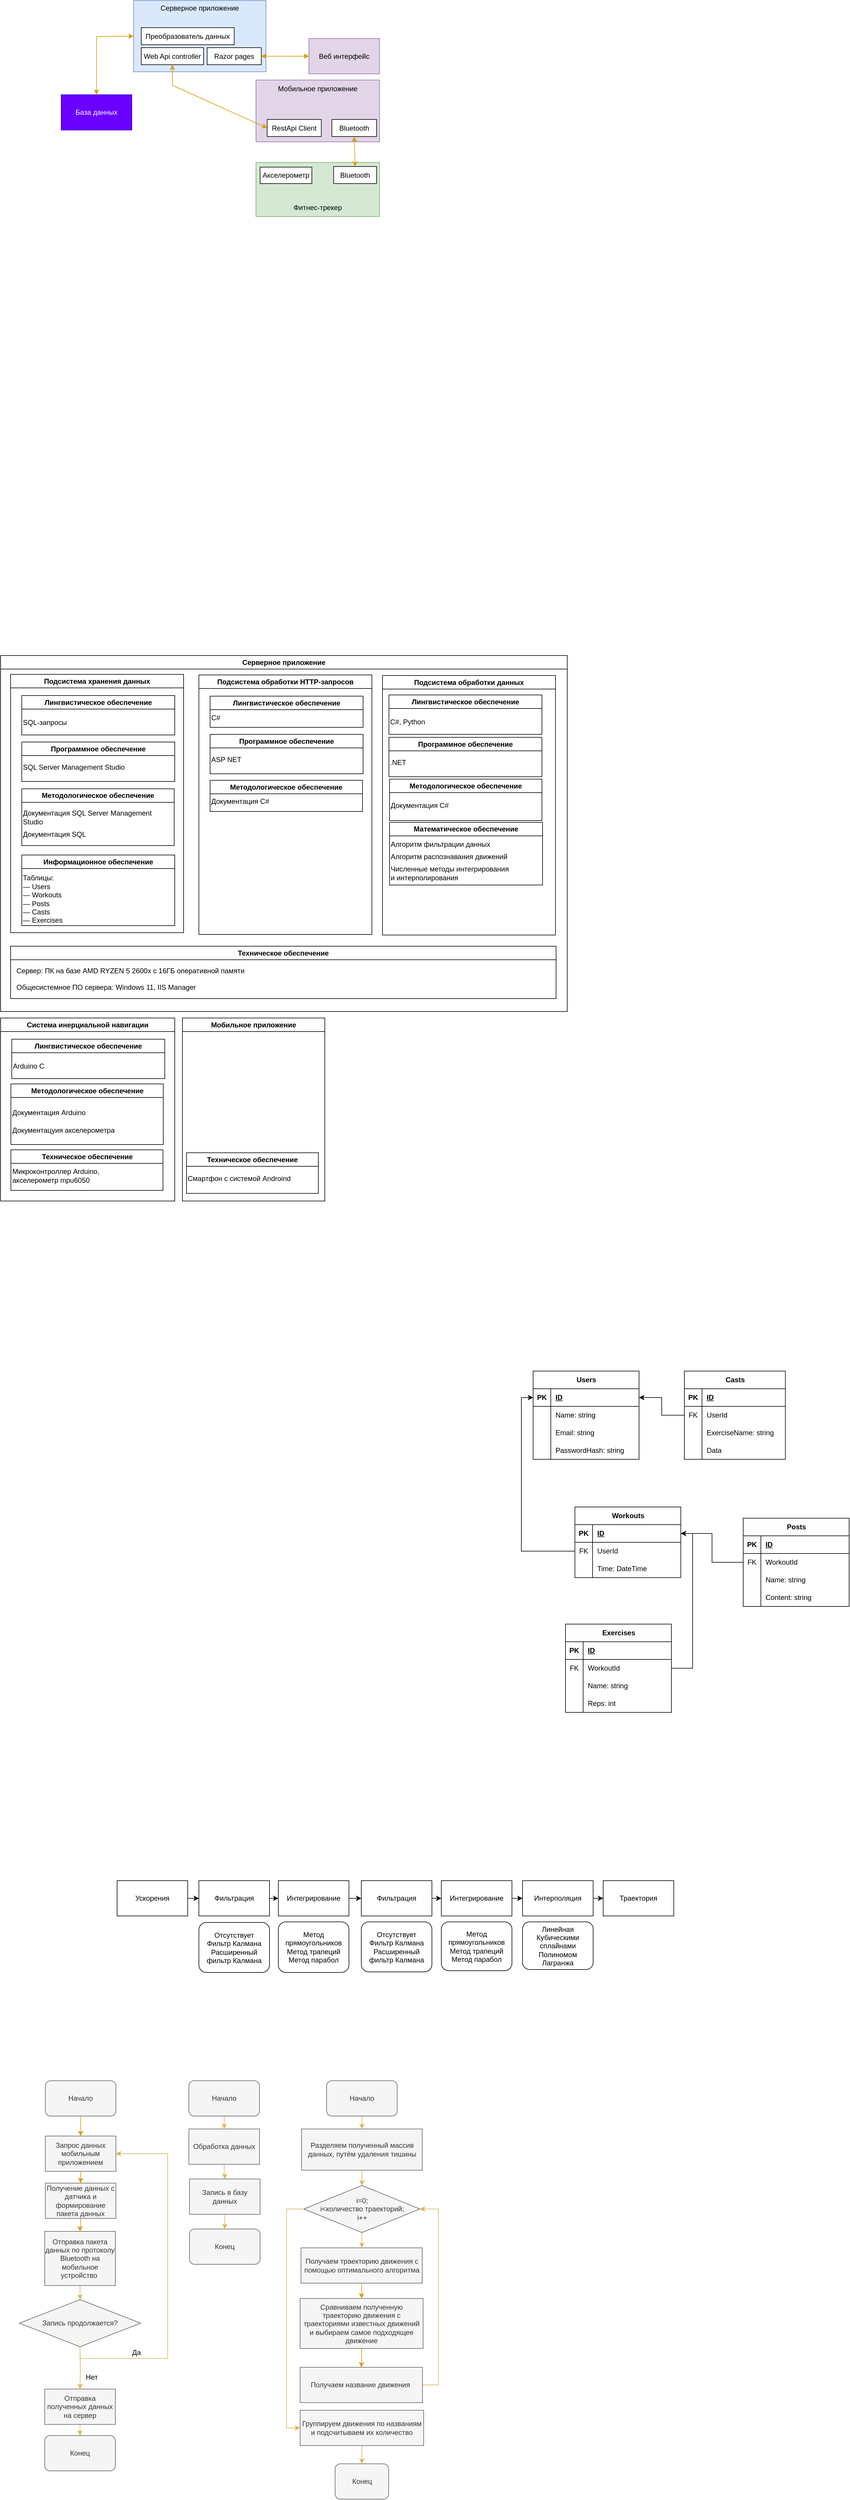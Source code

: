 <mxfile version="22.1.18" type="github">
  <diagram name="Страница 1" id="ufSTGprs4LsOGQLuZF8g">
    <mxGraphModel dx="1062" dy="612" grid="0" gridSize="10" guides="1" tooltips="1" connect="1" arrows="1" fold="1" page="1" pageScale="1" pageWidth="827" pageHeight="1169" background="#ffffff" math="0" shadow="0">
      <root>
        <mxCell id="0" />
        <mxCell id="1" parent="0" />
        <mxCell id="TqyM-eb_YKYfIrLDZzXM-1" value="База данных" style="rounded=0;whiteSpace=wrap;html=1;fillColor=#6a00ff;fontColor=#ffffff;strokeColor=#3700CC;" parent="1" vertex="1">
          <mxGeometry x="142" y="375" width="120" height="60" as="geometry" />
        </mxCell>
        <mxCell id="TqyM-eb_YKYfIrLDZzXM-2" value="" style="rounded=0;whiteSpace=wrap;html=1;fillColor=#dae8fc;strokeColor=#6c8ebf;" parent="1" vertex="1">
          <mxGeometry x="265" y="215" width="225" height="121" as="geometry" />
        </mxCell>
        <mxCell id="TqyM-eb_YKYfIrLDZzXM-4" value="" style="endArrow=classic;startArrow=classic;html=1;rounded=0;entryX=0;entryY=0.5;entryDx=0;entryDy=0;exitX=0.5;exitY=0;exitDx=0;exitDy=0;fillColor=#ffe6cc;strokeColor=#d79b00;" parent="1" source="TqyM-eb_YKYfIrLDZzXM-1" target="TqyM-eb_YKYfIrLDZzXM-2" edge="1">
          <mxGeometry width="50" height="50" relative="1" as="geometry">
            <mxPoint x="148" y="304" as="sourcePoint" />
            <mxPoint x="198" y="254" as="targetPoint" />
            <Array as="points">
              <mxPoint x="202" y="276" />
            </Array>
          </mxGeometry>
        </mxCell>
        <mxCell id="TqyM-eb_YKYfIrLDZzXM-5" value="&lt;font color=&quot;#000000&quot;&gt;Веб интерфейс&lt;/font&gt;" style="rounded=0;whiteSpace=wrap;html=1;fillColor=#e1d5e7;strokeColor=#9673a6;" parent="1" vertex="1">
          <mxGeometry x="563" y="279.5" width="120" height="60" as="geometry" />
        </mxCell>
        <mxCell id="TqyM-eb_YKYfIrLDZzXM-6" value="" style="rounded=0;whiteSpace=wrap;html=1;fillColor=#e1d5e7;strokeColor=#9673a6;align=center;" parent="1" vertex="1">
          <mxGeometry x="473" y="350" width="210" height="105" as="geometry" />
        </mxCell>
        <mxCell id="TqyM-eb_YKYfIrLDZzXM-7" value="" style="endArrow=classic;startArrow=classic;html=1;rounded=0;entryX=0;entryY=0.5;entryDx=0;entryDy=0;exitX=1;exitY=0.5;exitDx=0;exitDy=0;fillColor=#ffe6cc;strokeColor=#d79b00;" parent="1" source="ZVdsV8nFcNDab4a7GRcG-9" target="TqyM-eb_YKYfIrLDZzXM-5" edge="1">
          <mxGeometry width="50" height="50" relative="1" as="geometry">
            <mxPoint x="291" y="154" as="sourcePoint" />
            <mxPoint x="405" y="86" as="targetPoint" />
            <Array as="points" />
          </mxGeometry>
        </mxCell>
        <mxCell id="TqyM-eb_YKYfIrLDZzXM-8" value="" style="endArrow=classic;startArrow=classic;html=1;rounded=0;entryX=0;entryY=0.5;entryDx=0;entryDy=0;exitX=0.5;exitY=1;exitDx=0;exitDy=0;fillColor=#ffe6cc;strokeColor=#d79b00;" parent="1" source="ZVdsV8nFcNDab4a7GRcG-10" target="ZVdsV8nFcNDab4a7GRcG-6" edge="1">
          <mxGeometry width="50" height="50" relative="1" as="geometry">
            <mxPoint x="338" y="480" as="sourcePoint" />
            <mxPoint x="452" y="412" as="targetPoint" />
            <Array as="points">
              <mxPoint x="331" y="359" />
            </Array>
          </mxGeometry>
        </mxCell>
        <mxCell id="TqyM-eb_YKYfIrLDZzXM-9" value="" style="rounded=0;whiteSpace=wrap;html=1;fillColor=#d5e8d4;strokeColor=#82b366;" parent="1" vertex="1">
          <mxGeometry x="473" y="490" width="210" height="92" as="geometry" />
        </mxCell>
        <mxCell id="TqyM-eb_YKYfIrLDZzXM-10" value="" style="endArrow=classic;startArrow=classic;html=1;rounded=0;entryX=0.5;entryY=0;entryDx=0;entryDy=0;fillColor=#ffe6cc;strokeColor=#d79b00;exitX=0.5;exitY=1;exitDx=0;exitDy=0;" parent="1" source="ZVdsV8nFcNDab4a7GRcG-1" target="ZVdsV8nFcNDab4a7GRcG-2" edge="1">
          <mxGeometry width="50" height="50" relative="1" as="geometry">
            <mxPoint x="578" y="453" as="sourcePoint" />
            <mxPoint x="449" y="478" as="targetPoint" />
            <Array as="points" />
          </mxGeometry>
        </mxCell>
        <mxCell id="nKgSE3EkpWKNaFI7mvdM-41" value="Cистема инерциальной навигации" style="swimlane;whiteSpace=wrap;html=1;" parent="1" vertex="1">
          <mxGeometry x="39" y="1944" width="296" height="311" as="geometry" />
        </mxCell>
        <mxCell id="nKgSE3EkpWKNaFI7mvdM-42" value="Лингвистическое обеспечение" style="swimlane;whiteSpace=wrap;html=1;" parent="nKgSE3EkpWKNaFI7mvdM-41" vertex="1">
          <mxGeometry x="19" y="36" width="260" height="67" as="geometry" />
        </mxCell>
        <mxCell id="nKgSE3EkpWKNaFI7mvdM-43" value="Arduino C" style="text;html=1;align=left;verticalAlign=middle;resizable=0;points=[];autosize=1;strokeColor=none;fillColor=none;" parent="nKgSE3EkpWKNaFI7mvdM-42" vertex="1">
          <mxGeometry y="33" width="71" height="26" as="geometry" />
        </mxCell>
        <mxCell id="nKgSE3EkpWKNaFI7mvdM-46" value="Методологическое обеспечение" style="swimlane;whiteSpace=wrap;html=1;" parent="nKgSE3EkpWKNaFI7mvdM-41" vertex="1">
          <mxGeometry x="17.5" y="112" width="259" height="103" as="geometry" />
        </mxCell>
        <mxCell id="nKgSE3EkpWKNaFI7mvdM-47" value="Документация Arduino" style="text;html=1;align=left;verticalAlign=middle;resizable=0;points=[];autosize=1;strokeColor=none;fillColor=none;" parent="nKgSE3EkpWKNaFI7mvdM-46" vertex="1">
          <mxGeometry y="35.75" width="143" height="26" as="geometry" />
        </mxCell>
        <mxCell id="t0PKNFKbj3jleWJ-KIZI-4" value="Документацуия акселерометра" style="text;html=1;strokeColor=none;fillColor=none;align=left;verticalAlign=middle;whiteSpace=wrap;rounded=0;" parent="nKgSE3EkpWKNaFI7mvdM-46" vertex="1">
          <mxGeometry y="64" width="239" height="30" as="geometry" />
        </mxCell>
        <mxCell id="ZVdsV8nFcNDab4a7GRcG-26" value="Техническое обеспечение" style="swimlane;whiteSpace=wrap;html=1;" vertex="1" parent="nKgSE3EkpWKNaFI7mvdM-41">
          <mxGeometry x="17.5" y="224" width="258.5" height="69" as="geometry" />
        </mxCell>
        <mxCell id="ZVdsV8nFcNDab4a7GRcG-32" value="Микроконтроллер Arduino,&lt;br&gt;акселерометр mpu6050" style="text;html=1;align=left;verticalAlign=middle;resizable=0;points=[];autosize=1;strokeColor=none;fillColor=none;" vertex="1" parent="ZVdsV8nFcNDab4a7GRcG-26">
          <mxGeometry y="23" width="166" height="41" as="geometry" />
        </mxCell>
        <mxCell id="nKgSE3EkpWKNaFI7mvdM-48" style="edgeStyle=orthogonalEdgeStyle;rounded=0;orthogonalLoop=1;jettySize=auto;html=1;entryX=0.5;entryY=0;entryDx=0;entryDy=0;fillColor=#ffe6cc;strokeColor=#d79b00;" parent="1" source="nKgSE3EkpWKNaFI7mvdM-49" target="nKgSE3EkpWKNaFI7mvdM-59" edge="1">
          <mxGeometry relative="1" as="geometry" />
        </mxCell>
        <mxCell id="nKgSE3EkpWKNaFI7mvdM-49" value="Начало" style="rounded=1;whiteSpace=wrap;html=1;fillColor=#f5f5f5;fontColor=#333333;strokeColor=#666666;" parent="1" vertex="1">
          <mxGeometry x="115" y="3750" width="120" height="60" as="geometry" />
        </mxCell>
        <mxCell id="nKgSE3EkpWKNaFI7mvdM-50" style="edgeStyle=orthogonalEdgeStyle;rounded=0;orthogonalLoop=1;jettySize=auto;html=1;fillColor=#ffe6cc;strokeColor=#d79b00;entryX=0.5;entryY=0;entryDx=0;entryDy=0;" parent="1" source="nKgSE3EkpWKNaFI7mvdM-51" target="nKgSE3EkpWKNaFI7mvdM-53" edge="1">
          <mxGeometry relative="1" as="geometry" />
        </mxCell>
        <mxCell id="nKgSE3EkpWKNaFI7mvdM-51" value="Получение данных с датчика и формирование пакета данных" style="rounded=0;whiteSpace=wrap;html=1;fillColor=#f5f5f5;fontColor=#333333;strokeColor=#666666;" parent="1" vertex="1">
          <mxGeometry x="115" y="3924" width="120" height="60" as="geometry" />
        </mxCell>
        <mxCell id="nKgSE3EkpWKNaFI7mvdM-72" style="edgeStyle=orthogonalEdgeStyle;rounded=0;orthogonalLoop=1;jettySize=auto;html=1;entryX=0.5;entryY=0;entryDx=0;entryDy=0;fillColor=#fff2cc;strokeColor=#d6b656;" parent="1" source="nKgSE3EkpWKNaFI7mvdM-53" edge="1">
          <mxGeometry relative="1" as="geometry">
            <mxPoint x="174" y="4122" as="targetPoint" />
          </mxGeometry>
        </mxCell>
        <mxCell id="nKgSE3EkpWKNaFI7mvdM-53" value="Отправка пакета данных по протоколу Bluetooth на мобильное устройство&amp;nbsp;" style="rounded=0;whiteSpace=wrap;html=1;fillColor=#f5f5f5;fontColor=#333333;strokeColor=#666666;" parent="1" vertex="1">
          <mxGeometry x="114" y="4006" width="120" height="92" as="geometry" />
        </mxCell>
        <mxCell id="nKgSE3EkpWKNaFI7mvdM-58" style="edgeStyle=orthogonalEdgeStyle;rounded=0;orthogonalLoop=1;jettySize=auto;html=1;entryX=0.5;entryY=0;entryDx=0;entryDy=0;fillColor=#ffe6cc;strokeColor=#d79b00;" parent="1" source="nKgSE3EkpWKNaFI7mvdM-59" target="nKgSE3EkpWKNaFI7mvdM-51" edge="1">
          <mxGeometry relative="1" as="geometry" />
        </mxCell>
        <mxCell id="nKgSE3EkpWKNaFI7mvdM-59" value="Запрос данных мобильным приложением" style="rounded=0;whiteSpace=wrap;html=1;fillColor=#f5f5f5;fontColor=#333333;strokeColor=#666666;" parent="1" vertex="1">
          <mxGeometry x="115" y="3844" width="120" height="60" as="geometry" />
        </mxCell>
        <mxCell id="nKgSE3EkpWKNaFI7mvdM-70" style="edgeStyle=orthogonalEdgeStyle;rounded=0;orthogonalLoop=1;jettySize=auto;html=1;entryX=1;entryY=0.5;entryDx=0;entryDy=0;fillColor=#fff2cc;strokeColor=#d6b656;" parent="1" target="nKgSE3EkpWKNaFI7mvdM-59" edge="1">
          <mxGeometry relative="1" as="geometry">
            <mxPoint x="401.217" y="3837.696" as="targetPoint" />
            <Array as="points">
              <mxPoint x="174" y="4222" />
              <mxPoint x="323" y="4222" />
              <mxPoint x="323" y="3874" />
            </Array>
            <mxPoint x="174" y="4202" as="sourcePoint" />
          </mxGeometry>
        </mxCell>
        <mxCell id="nKgSE3EkpWKNaFI7mvdM-73" style="edgeStyle=orthogonalEdgeStyle;rounded=0;orthogonalLoop=1;jettySize=auto;html=1;entryX=0.5;entryY=0;entryDx=0;entryDy=0;fillColor=#fff2cc;strokeColor=#d6b656;" parent="1" target="ZVdsV8nFcNDab4a7GRcG-15" edge="1">
          <mxGeometry relative="1" as="geometry">
            <mxPoint x="174" y="4202" as="sourcePoint" />
            <mxPoint x="174" y="4277" as="targetPoint" />
          </mxGeometry>
        </mxCell>
        <mxCell id="nKgSE3EkpWKNaFI7mvdM-64" value="&lt;font color=&quot;#000000&quot;&gt;Да&lt;/font&gt;" style="text;html=1;strokeColor=none;fillColor=none;align=center;verticalAlign=middle;whiteSpace=wrap;rounded=0;" parent="1" vertex="1">
          <mxGeometry x="240" y="4197" width="60" height="30" as="geometry" />
        </mxCell>
        <mxCell id="nKgSE3EkpWKNaFI7mvdM-77" style="edgeStyle=orthogonalEdgeStyle;rounded=0;orthogonalLoop=1;jettySize=auto;html=1;entryX=0.5;entryY=0;entryDx=0;entryDy=0;fillColor=#fff2cc;strokeColor=#d6b656;" parent="1" source="nKgSE3EkpWKNaFI7mvdM-74" target="nKgSE3EkpWKNaFI7mvdM-76" edge="1">
          <mxGeometry relative="1" as="geometry" />
        </mxCell>
        <mxCell id="nKgSE3EkpWKNaFI7mvdM-74" value="Обработка данных" style="rounded=0;whiteSpace=wrap;html=1;fillColor=#f5f5f5;fontColor=#333333;strokeColor=#666666;" parent="1" vertex="1">
          <mxGeometry x="359" y="3832" width="120" height="60" as="geometry" />
        </mxCell>
        <mxCell id="nKgSE3EkpWKNaFI7mvdM-79" style="edgeStyle=orthogonalEdgeStyle;rounded=0;orthogonalLoop=1;jettySize=auto;html=1;entryX=0.5;entryY=0;entryDx=0;entryDy=0;fillColor=#fff2cc;strokeColor=#d6b656;" parent="1" source="nKgSE3EkpWKNaFI7mvdM-76" target="nKgSE3EkpWKNaFI7mvdM-78" edge="1">
          <mxGeometry relative="1" as="geometry" />
        </mxCell>
        <mxCell id="nKgSE3EkpWKNaFI7mvdM-76" value="Запись в базу данных" style="rounded=0;whiteSpace=wrap;html=1;fillColor=#f5f5f5;fontColor=#333333;strokeColor=#666666;" parent="1" vertex="1">
          <mxGeometry x="360" y="3917" width="120" height="60" as="geometry" />
        </mxCell>
        <mxCell id="nKgSE3EkpWKNaFI7mvdM-78" value="Конец" style="rounded=1;whiteSpace=wrap;html=1;fillColor=#f5f5f5;fontColor=#333333;strokeColor=#666666;" parent="1" vertex="1">
          <mxGeometry x="360" y="4002" width="120" height="60" as="geometry" />
        </mxCell>
        <mxCell id="nKgSE3EkpWKNaFI7mvdM-82" value="Нет" style="text;html=1;strokeColor=none;fillColor=none;align=center;verticalAlign=middle;whiteSpace=wrap;rounded=0;" parent="1" vertex="1">
          <mxGeometry x="164" y="4239" width="60" height="30" as="geometry" />
        </mxCell>
        <mxCell id="nKgSE3EkpWKNaFI7mvdM-83" value="Users" style="shape=table;startSize=30;container=1;collapsible=1;childLayout=tableLayout;fixedRows=1;rowLines=0;fontStyle=1;align=center;resizeLast=1;html=1;" parent="1" vertex="1">
          <mxGeometry x="944" y="2544" width="180" height="150" as="geometry" />
        </mxCell>
        <mxCell id="nKgSE3EkpWKNaFI7mvdM-84" value="" style="shape=tableRow;horizontal=0;startSize=0;swimlaneHead=0;swimlaneBody=0;fillColor=none;collapsible=0;dropTarget=0;points=[[0,0.5],[1,0.5]];portConstraint=eastwest;top=0;left=0;right=0;bottom=1;" parent="nKgSE3EkpWKNaFI7mvdM-83" vertex="1">
          <mxGeometry y="30" width="180" height="30" as="geometry" />
        </mxCell>
        <mxCell id="nKgSE3EkpWKNaFI7mvdM-85" value="PK" style="shape=partialRectangle;connectable=0;fillColor=none;top=0;left=0;bottom=0;right=0;fontStyle=1;overflow=hidden;whiteSpace=wrap;html=1;" parent="nKgSE3EkpWKNaFI7mvdM-84" vertex="1">
          <mxGeometry width="30" height="30" as="geometry">
            <mxRectangle width="30" height="30" as="alternateBounds" />
          </mxGeometry>
        </mxCell>
        <mxCell id="nKgSE3EkpWKNaFI7mvdM-86" value="ID" style="shape=partialRectangle;connectable=0;fillColor=none;top=0;left=0;bottom=0;right=0;align=left;spacingLeft=6;fontStyle=5;overflow=hidden;whiteSpace=wrap;html=1;" parent="nKgSE3EkpWKNaFI7mvdM-84" vertex="1">
          <mxGeometry x="30" width="150" height="30" as="geometry">
            <mxRectangle width="150" height="30" as="alternateBounds" />
          </mxGeometry>
        </mxCell>
        <mxCell id="nKgSE3EkpWKNaFI7mvdM-87" value="" style="shape=tableRow;horizontal=0;startSize=0;swimlaneHead=0;swimlaneBody=0;fillColor=none;collapsible=0;dropTarget=0;points=[[0,0.5],[1,0.5]];portConstraint=eastwest;top=0;left=0;right=0;bottom=0;" parent="nKgSE3EkpWKNaFI7mvdM-83" vertex="1">
          <mxGeometry y="60" width="180" height="30" as="geometry" />
        </mxCell>
        <mxCell id="nKgSE3EkpWKNaFI7mvdM-88" value="" style="shape=partialRectangle;connectable=0;fillColor=none;top=0;left=0;bottom=0;right=0;editable=1;overflow=hidden;whiteSpace=wrap;html=1;" parent="nKgSE3EkpWKNaFI7mvdM-87" vertex="1">
          <mxGeometry width="30" height="30" as="geometry">
            <mxRectangle width="30" height="30" as="alternateBounds" />
          </mxGeometry>
        </mxCell>
        <mxCell id="nKgSE3EkpWKNaFI7mvdM-89" value="Name: string" style="shape=partialRectangle;connectable=0;fillColor=none;top=0;left=0;bottom=0;right=0;align=left;spacingLeft=6;overflow=hidden;whiteSpace=wrap;html=1;" parent="nKgSE3EkpWKNaFI7mvdM-87" vertex="1">
          <mxGeometry x="30" width="150" height="30" as="geometry">
            <mxRectangle width="150" height="30" as="alternateBounds" />
          </mxGeometry>
        </mxCell>
        <mxCell id="nKgSE3EkpWKNaFI7mvdM-90" value="" style="shape=tableRow;horizontal=0;startSize=0;swimlaneHead=0;swimlaneBody=0;fillColor=none;collapsible=0;dropTarget=0;points=[[0,0.5],[1,0.5]];portConstraint=eastwest;top=0;left=0;right=0;bottom=0;" parent="nKgSE3EkpWKNaFI7mvdM-83" vertex="1">
          <mxGeometry y="90" width="180" height="30" as="geometry" />
        </mxCell>
        <mxCell id="nKgSE3EkpWKNaFI7mvdM-91" value="" style="shape=partialRectangle;connectable=0;fillColor=none;top=0;left=0;bottom=0;right=0;editable=1;overflow=hidden;whiteSpace=wrap;html=1;" parent="nKgSE3EkpWKNaFI7mvdM-90" vertex="1">
          <mxGeometry width="30" height="30" as="geometry">
            <mxRectangle width="30" height="30" as="alternateBounds" />
          </mxGeometry>
        </mxCell>
        <mxCell id="nKgSE3EkpWKNaFI7mvdM-92" value="Email: string" style="shape=partialRectangle;connectable=0;fillColor=none;top=0;left=0;bottom=0;right=0;align=left;spacingLeft=6;overflow=hidden;whiteSpace=wrap;html=1;" parent="nKgSE3EkpWKNaFI7mvdM-90" vertex="1">
          <mxGeometry x="30" width="150" height="30" as="geometry">
            <mxRectangle width="150" height="30" as="alternateBounds" />
          </mxGeometry>
        </mxCell>
        <mxCell id="nKgSE3EkpWKNaFI7mvdM-93" value="" style="shape=tableRow;horizontal=0;startSize=0;swimlaneHead=0;swimlaneBody=0;fillColor=none;collapsible=0;dropTarget=0;points=[[0,0.5],[1,0.5]];portConstraint=eastwest;top=0;left=0;right=0;bottom=0;" parent="nKgSE3EkpWKNaFI7mvdM-83" vertex="1">
          <mxGeometry y="120" width="180" height="30" as="geometry" />
        </mxCell>
        <mxCell id="nKgSE3EkpWKNaFI7mvdM-94" value="" style="shape=partialRectangle;connectable=0;fillColor=none;top=0;left=0;bottom=0;right=0;editable=1;overflow=hidden;whiteSpace=wrap;html=1;" parent="nKgSE3EkpWKNaFI7mvdM-93" vertex="1">
          <mxGeometry width="30" height="30" as="geometry">
            <mxRectangle width="30" height="30" as="alternateBounds" />
          </mxGeometry>
        </mxCell>
        <mxCell id="nKgSE3EkpWKNaFI7mvdM-95" value="PasswordHash: string" style="shape=partialRectangle;connectable=0;fillColor=none;top=0;left=0;bottom=0;right=0;align=left;spacingLeft=6;overflow=hidden;whiteSpace=wrap;html=1;" parent="nKgSE3EkpWKNaFI7mvdM-93" vertex="1">
          <mxGeometry x="30" width="150" height="30" as="geometry">
            <mxRectangle width="150" height="30" as="alternateBounds" />
          </mxGeometry>
        </mxCell>
        <mxCell id="nKgSE3EkpWKNaFI7mvdM-96" value="Casts" style="shape=table;startSize=30;container=1;collapsible=1;childLayout=tableLayout;fixedRows=1;rowLines=0;fontStyle=1;align=center;resizeLast=1;html=1;" parent="1" vertex="1">
          <mxGeometry x="1201" y="2544" width="171.684" height="150" as="geometry" />
        </mxCell>
        <mxCell id="nKgSE3EkpWKNaFI7mvdM-97" value="" style="shape=tableRow;horizontal=0;startSize=0;swimlaneHead=0;swimlaneBody=0;fillColor=none;collapsible=0;dropTarget=0;points=[[0,0.5],[1,0.5]];portConstraint=eastwest;top=0;left=0;right=0;bottom=1;" parent="nKgSE3EkpWKNaFI7mvdM-96" vertex="1">
          <mxGeometry y="30" width="171.684" height="30" as="geometry" />
        </mxCell>
        <mxCell id="nKgSE3EkpWKNaFI7mvdM-98" value="PK" style="shape=partialRectangle;connectable=0;fillColor=none;top=0;left=0;bottom=0;right=0;fontStyle=1;overflow=hidden;whiteSpace=wrap;html=1;" parent="nKgSE3EkpWKNaFI7mvdM-97" vertex="1">
          <mxGeometry width="30" height="30" as="geometry">
            <mxRectangle width="30" height="30" as="alternateBounds" />
          </mxGeometry>
        </mxCell>
        <mxCell id="nKgSE3EkpWKNaFI7mvdM-99" value="ID" style="shape=partialRectangle;connectable=0;fillColor=none;top=0;left=0;bottom=0;right=0;align=left;spacingLeft=6;fontStyle=5;overflow=hidden;whiteSpace=wrap;html=1;" parent="nKgSE3EkpWKNaFI7mvdM-97" vertex="1">
          <mxGeometry x="30" width="141.684" height="30" as="geometry">
            <mxRectangle width="141.684" height="30" as="alternateBounds" />
          </mxGeometry>
        </mxCell>
        <mxCell id="nKgSE3EkpWKNaFI7mvdM-100" value="" style="shape=tableRow;horizontal=0;startSize=0;swimlaneHead=0;swimlaneBody=0;fillColor=none;collapsible=0;dropTarget=0;points=[[0,0.5],[1,0.5]];portConstraint=eastwest;top=0;left=0;right=0;bottom=0;" parent="nKgSE3EkpWKNaFI7mvdM-96" vertex="1">
          <mxGeometry y="60" width="171.684" height="30" as="geometry" />
        </mxCell>
        <mxCell id="nKgSE3EkpWKNaFI7mvdM-101" value="FK" style="shape=partialRectangle;connectable=0;fillColor=none;top=0;left=0;bottom=0;right=0;editable=1;overflow=hidden;whiteSpace=wrap;html=1;" parent="nKgSE3EkpWKNaFI7mvdM-100" vertex="1">
          <mxGeometry width="30" height="30" as="geometry">
            <mxRectangle width="30" height="30" as="alternateBounds" />
          </mxGeometry>
        </mxCell>
        <mxCell id="nKgSE3EkpWKNaFI7mvdM-102" value="UserId" style="shape=partialRectangle;connectable=0;fillColor=none;top=0;left=0;bottom=0;right=0;align=left;spacingLeft=6;overflow=hidden;whiteSpace=wrap;html=1;" parent="nKgSE3EkpWKNaFI7mvdM-100" vertex="1">
          <mxGeometry x="30" width="141.684" height="30" as="geometry">
            <mxRectangle width="141.684" height="30" as="alternateBounds" />
          </mxGeometry>
        </mxCell>
        <mxCell id="nKgSE3EkpWKNaFI7mvdM-103" value="" style="shape=tableRow;horizontal=0;startSize=0;swimlaneHead=0;swimlaneBody=0;fillColor=none;collapsible=0;dropTarget=0;points=[[0,0.5],[1,0.5]];portConstraint=eastwest;top=0;left=0;right=0;bottom=0;" parent="nKgSE3EkpWKNaFI7mvdM-96" vertex="1">
          <mxGeometry y="90" width="171.684" height="30" as="geometry" />
        </mxCell>
        <mxCell id="nKgSE3EkpWKNaFI7mvdM-104" value="" style="shape=partialRectangle;connectable=0;fillColor=none;top=0;left=0;bottom=0;right=0;editable=1;overflow=hidden;whiteSpace=wrap;html=1;" parent="nKgSE3EkpWKNaFI7mvdM-103" vertex="1">
          <mxGeometry width="30" height="30" as="geometry">
            <mxRectangle width="30" height="30" as="alternateBounds" />
          </mxGeometry>
        </mxCell>
        <mxCell id="nKgSE3EkpWKNaFI7mvdM-105" value="ExerciseName: string" style="shape=partialRectangle;connectable=0;fillColor=none;top=0;left=0;bottom=0;right=0;align=left;spacingLeft=6;overflow=hidden;whiteSpace=wrap;html=1;" parent="nKgSE3EkpWKNaFI7mvdM-103" vertex="1">
          <mxGeometry x="30" width="141.684" height="30" as="geometry">
            <mxRectangle width="141.684" height="30" as="alternateBounds" />
          </mxGeometry>
        </mxCell>
        <mxCell id="nKgSE3EkpWKNaFI7mvdM-106" value="" style="shape=tableRow;horizontal=0;startSize=0;swimlaneHead=0;swimlaneBody=0;fillColor=none;collapsible=0;dropTarget=0;points=[[0,0.5],[1,0.5]];portConstraint=eastwest;top=0;left=0;right=0;bottom=0;" parent="nKgSE3EkpWKNaFI7mvdM-96" vertex="1">
          <mxGeometry y="120" width="171.684" height="30" as="geometry" />
        </mxCell>
        <mxCell id="nKgSE3EkpWKNaFI7mvdM-107" value="" style="shape=partialRectangle;connectable=0;fillColor=none;top=0;left=0;bottom=0;right=0;editable=1;overflow=hidden;whiteSpace=wrap;html=1;" parent="nKgSE3EkpWKNaFI7mvdM-106" vertex="1">
          <mxGeometry width="30" height="30" as="geometry">
            <mxRectangle width="30" height="30" as="alternateBounds" />
          </mxGeometry>
        </mxCell>
        <mxCell id="nKgSE3EkpWKNaFI7mvdM-108" value="Data" style="shape=partialRectangle;connectable=0;fillColor=none;top=0;left=0;bottom=0;right=0;align=left;spacingLeft=6;overflow=hidden;whiteSpace=wrap;html=1;" parent="nKgSE3EkpWKNaFI7mvdM-106" vertex="1">
          <mxGeometry x="30" width="141.684" height="30" as="geometry">
            <mxRectangle width="141.684" height="30" as="alternateBounds" />
          </mxGeometry>
        </mxCell>
        <mxCell id="nKgSE3EkpWKNaFI7mvdM-109" style="edgeStyle=orthogonalEdgeStyle;rounded=0;orthogonalLoop=1;jettySize=auto;html=1;entryX=1;entryY=0.5;entryDx=0;entryDy=0;" parent="1" source="nKgSE3EkpWKNaFI7mvdM-100" target="nKgSE3EkpWKNaFI7mvdM-84" edge="1">
          <mxGeometry relative="1" as="geometry" />
        </mxCell>
        <mxCell id="nKgSE3EkpWKNaFI7mvdM-110" value="Workouts" style="shape=table;startSize=30;container=1;collapsible=1;childLayout=tableLayout;fixedRows=1;rowLines=0;fontStyle=1;align=center;resizeLast=1;html=1;" parent="1" vertex="1">
          <mxGeometry x="1015" y="2775" width="180" height="120" as="geometry" />
        </mxCell>
        <mxCell id="nKgSE3EkpWKNaFI7mvdM-111" value="" style="shape=tableRow;horizontal=0;startSize=0;swimlaneHead=0;swimlaneBody=0;fillColor=none;collapsible=0;dropTarget=0;points=[[0,0.5],[1,0.5]];portConstraint=eastwest;top=0;left=0;right=0;bottom=1;" parent="nKgSE3EkpWKNaFI7mvdM-110" vertex="1">
          <mxGeometry y="30" width="180" height="30" as="geometry" />
        </mxCell>
        <mxCell id="nKgSE3EkpWKNaFI7mvdM-112" value="PK" style="shape=partialRectangle;connectable=0;fillColor=none;top=0;left=0;bottom=0;right=0;fontStyle=1;overflow=hidden;whiteSpace=wrap;html=1;" parent="nKgSE3EkpWKNaFI7mvdM-111" vertex="1">
          <mxGeometry width="30" height="30" as="geometry">
            <mxRectangle width="30" height="30" as="alternateBounds" />
          </mxGeometry>
        </mxCell>
        <mxCell id="nKgSE3EkpWKNaFI7mvdM-113" value="ID" style="shape=partialRectangle;connectable=0;fillColor=none;top=0;left=0;bottom=0;right=0;align=left;spacingLeft=6;fontStyle=5;overflow=hidden;whiteSpace=wrap;html=1;" parent="nKgSE3EkpWKNaFI7mvdM-111" vertex="1">
          <mxGeometry x="30" width="150" height="30" as="geometry">
            <mxRectangle width="150" height="30" as="alternateBounds" />
          </mxGeometry>
        </mxCell>
        <mxCell id="nKgSE3EkpWKNaFI7mvdM-114" value="" style="shape=tableRow;horizontal=0;startSize=0;swimlaneHead=0;swimlaneBody=0;fillColor=none;collapsible=0;dropTarget=0;points=[[0,0.5],[1,0.5]];portConstraint=eastwest;top=0;left=0;right=0;bottom=0;" parent="nKgSE3EkpWKNaFI7mvdM-110" vertex="1">
          <mxGeometry y="60" width="180" height="30" as="geometry" />
        </mxCell>
        <mxCell id="nKgSE3EkpWKNaFI7mvdM-115" value="FK" style="shape=partialRectangle;connectable=0;fillColor=none;top=0;left=0;bottom=0;right=0;editable=1;overflow=hidden;whiteSpace=wrap;html=1;" parent="nKgSE3EkpWKNaFI7mvdM-114" vertex="1">
          <mxGeometry width="30" height="30" as="geometry">
            <mxRectangle width="30" height="30" as="alternateBounds" />
          </mxGeometry>
        </mxCell>
        <mxCell id="nKgSE3EkpWKNaFI7mvdM-116" value="UserId" style="shape=partialRectangle;connectable=0;fillColor=none;top=0;left=0;bottom=0;right=0;align=left;spacingLeft=6;overflow=hidden;whiteSpace=wrap;html=1;" parent="nKgSE3EkpWKNaFI7mvdM-114" vertex="1">
          <mxGeometry x="30" width="150" height="30" as="geometry">
            <mxRectangle width="150" height="30" as="alternateBounds" />
          </mxGeometry>
        </mxCell>
        <mxCell id="nKgSE3EkpWKNaFI7mvdM-117" value="" style="shape=tableRow;horizontal=0;startSize=0;swimlaneHead=0;swimlaneBody=0;fillColor=none;collapsible=0;dropTarget=0;points=[[0,0.5],[1,0.5]];portConstraint=eastwest;top=0;left=0;right=0;bottom=0;" parent="nKgSE3EkpWKNaFI7mvdM-110" vertex="1">
          <mxGeometry y="90" width="180" height="30" as="geometry" />
        </mxCell>
        <mxCell id="nKgSE3EkpWKNaFI7mvdM-118" value="" style="shape=partialRectangle;connectable=0;fillColor=none;top=0;left=0;bottom=0;right=0;editable=1;overflow=hidden;whiteSpace=wrap;html=1;" parent="nKgSE3EkpWKNaFI7mvdM-117" vertex="1">
          <mxGeometry width="30" height="30" as="geometry">
            <mxRectangle width="30" height="30" as="alternateBounds" />
          </mxGeometry>
        </mxCell>
        <mxCell id="nKgSE3EkpWKNaFI7mvdM-119" value="Time: DateTime" style="shape=partialRectangle;connectable=0;fillColor=none;top=0;left=0;bottom=0;right=0;align=left;spacingLeft=6;overflow=hidden;whiteSpace=wrap;html=1;" parent="nKgSE3EkpWKNaFI7mvdM-117" vertex="1">
          <mxGeometry x="30" width="150" height="30" as="geometry">
            <mxRectangle width="150" height="30" as="alternateBounds" />
          </mxGeometry>
        </mxCell>
        <mxCell id="nKgSE3EkpWKNaFI7mvdM-123" style="edgeStyle=orthogonalEdgeStyle;rounded=0;orthogonalLoop=1;jettySize=auto;html=1;entryX=0;entryY=0.5;entryDx=0;entryDy=0;" parent="1" source="nKgSE3EkpWKNaFI7mvdM-114" target="nKgSE3EkpWKNaFI7mvdM-84" edge="1">
          <mxGeometry relative="1" as="geometry" />
        </mxCell>
        <mxCell id="nKgSE3EkpWKNaFI7mvdM-124" value="Posts" style="shape=table;startSize=30;container=1;collapsible=1;childLayout=tableLayout;fixedRows=1;rowLines=0;fontStyle=1;align=center;resizeLast=1;html=1;" parent="1" vertex="1">
          <mxGeometry x="1301" y="2794" width="180" height="150" as="geometry" />
        </mxCell>
        <mxCell id="nKgSE3EkpWKNaFI7mvdM-125" value="" style="shape=tableRow;horizontal=0;startSize=0;swimlaneHead=0;swimlaneBody=0;fillColor=none;collapsible=0;dropTarget=0;points=[[0,0.5],[1,0.5]];portConstraint=eastwest;top=0;left=0;right=0;bottom=1;" parent="nKgSE3EkpWKNaFI7mvdM-124" vertex="1">
          <mxGeometry y="30" width="180" height="30" as="geometry" />
        </mxCell>
        <mxCell id="nKgSE3EkpWKNaFI7mvdM-126" value="PK" style="shape=partialRectangle;connectable=0;fillColor=none;top=0;left=0;bottom=0;right=0;fontStyle=1;overflow=hidden;whiteSpace=wrap;html=1;" parent="nKgSE3EkpWKNaFI7mvdM-125" vertex="1">
          <mxGeometry width="30" height="30" as="geometry">
            <mxRectangle width="30" height="30" as="alternateBounds" />
          </mxGeometry>
        </mxCell>
        <mxCell id="nKgSE3EkpWKNaFI7mvdM-127" value="ID" style="shape=partialRectangle;connectable=0;fillColor=none;top=0;left=0;bottom=0;right=0;align=left;spacingLeft=6;fontStyle=5;overflow=hidden;whiteSpace=wrap;html=1;" parent="nKgSE3EkpWKNaFI7mvdM-125" vertex="1">
          <mxGeometry x="30" width="150" height="30" as="geometry">
            <mxRectangle width="150" height="30" as="alternateBounds" />
          </mxGeometry>
        </mxCell>
        <mxCell id="nKgSE3EkpWKNaFI7mvdM-128" value="" style="shape=tableRow;horizontal=0;startSize=0;swimlaneHead=0;swimlaneBody=0;fillColor=none;collapsible=0;dropTarget=0;points=[[0,0.5],[1,0.5]];portConstraint=eastwest;top=0;left=0;right=0;bottom=0;" parent="nKgSE3EkpWKNaFI7mvdM-124" vertex="1">
          <mxGeometry y="60" width="180" height="30" as="geometry" />
        </mxCell>
        <mxCell id="nKgSE3EkpWKNaFI7mvdM-129" value="FK" style="shape=partialRectangle;connectable=0;fillColor=none;top=0;left=0;bottom=0;right=0;editable=1;overflow=hidden;whiteSpace=wrap;html=1;" parent="nKgSE3EkpWKNaFI7mvdM-128" vertex="1">
          <mxGeometry width="30" height="30" as="geometry">
            <mxRectangle width="30" height="30" as="alternateBounds" />
          </mxGeometry>
        </mxCell>
        <mxCell id="nKgSE3EkpWKNaFI7mvdM-130" value="WorkoutId" style="shape=partialRectangle;connectable=0;fillColor=none;top=0;left=0;bottom=0;right=0;align=left;spacingLeft=6;overflow=hidden;whiteSpace=wrap;html=1;" parent="nKgSE3EkpWKNaFI7mvdM-128" vertex="1">
          <mxGeometry x="30" width="150" height="30" as="geometry">
            <mxRectangle width="150" height="30" as="alternateBounds" />
          </mxGeometry>
        </mxCell>
        <mxCell id="nKgSE3EkpWKNaFI7mvdM-131" value="" style="shape=tableRow;horizontal=0;startSize=0;swimlaneHead=0;swimlaneBody=0;fillColor=none;collapsible=0;dropTarget=0;points=[[0,0.5],[1,0.5]];portConstraint=eastwest;top=0;left=0;right=0;bottom=0;" parent="nKgSE3EkpWKNaFI7mvdM-124" vertex="1">
          <mxGeometry y="90" width="180" height="30" as="geometry" />
        </mxCell>
        <mxCell id="nKgSE3EkpWKNaFI7mvdM-132" value="" style="shape=partialRectangle;connectable=0;fillColor=none;top=0;left=0;bottom=0;right=0;editable=1;overflow=hidden;whiteSpace=wrap;html=1;" parent="nKgSE3EkpWKNaFI7mvdM-131" vertex="1">
          <mxGeometry width="30" height="30" as="geometry">
            <mxRectangle width="30" height="30" as="alternateBounds" />
          </mxGeometry>
        </mxCell>
        <mxCell id="nKgSE3EkpWKNaFI7mvdM-133" value="Name: string" style="shape=partialRectangle;connectable=0;fillColor=none;top=0;left=0;bottom=0;right=0;align=left;spacingLeft=6;overflow=hidden;whiteSpace=wrap;html=1;" parent="nKgSE3EkpWKNaFI7mvdM-131" vertex="1">
          <mxGeometry x="30" width="150" height="30" as="geometry">
            <mxRectangle width="150" height="30" as="alternateBounds" />
          </mxGeometry>
        </mxCell>
        <mxCell id="nKgSE3EkpWKNaFI7mvdM-134" value="" style="shape=tableRow;horizontal=0;startSize=0;swimlaneHead=0;swimlaneBody=0;fillColor=none;collapsible=0;dropTarget=0;points=[[0,0.5],[1,0.5]];portConstraint=eastwest;top=0;left=0;right=0;bottom=0;" parent="nKgSE3EkpWKNaFI7mvdM-124" vertex="1">
          <mxGeometry y="120" width="180" height="30" as="geometry" />
        </mxCell>
        <mxCell id="nKgSE3EkpWKNaFI7mvdM-135" value="" style="shape=partialRectangle;connectable=0;fillColor=none;top=0;left=0;bottom=0;right=0;editable=1;overflow=hidden;whiteSpace=wrap;html=1;" parent="nKgSE3EkpWKNaFI7mvdM-134" vertex="1">
          <mxGeometry width="30" height="30" as="geometry">
            <mxRectangle width="30" height="30" as="alternateBounds" />
          </mxGeometry>
        </mxCell>
        <mxCell id="nKgSE3EkpWKNaFI7mvdM-136" value="Content: string" style="shape=partialRectangle;connectable=0;fillColor=none;top=0;left=0;bottom=0;right=0;align=left;spacingLeft=6;overflow=hidden;whiteSpace=wrap;html=1;" parent="nKgSE3EkpWKNaFI7mvdM-134" vertex="1">
          <mxGeometry x="30" width="150" height="30" as="geometry">
            <mxRectangle width="150" height="30" as="alternateBounds" />
          </mxGeometry>
        </mxCell>
        <mxCell id="nKgSE3EkpWKNaFI7mvdM-137" style="edgeStyle=orthogonalEdgeStyle;rounded=0;orthogonalLoop=1;jettySize=auto;html=1;entryX=1;entryY=0.5;entryDx=0;entryDy=0;" parent="1" source="nKgSE3EkpWKNaFI7mvdM-128" target="nKgSE3EkpWKNaFI7mvdM-111" edge="1">
          <mxGeometry relative="1" as="geometry" />
        </mxCell>
        <mxCell id="nKgSE3EkpWKNaFI7mvdM-138" value="Exercises" style="shape=table;startSize=30;container=1;collapsible=1;childLayout=tableLayout;fixedRows=1;rowLines=0;fontStyle=1;align=center;resizeLast=1;html=1;" parent="1" vertex="1">
          <mxGeometry x="999" y="2974" width="180" height="150" as="geometry" />
        </mxCell>
        <mxCell id="nKgSE3EkpWKNaFI7mvdM-139" value="" style="shape=tableRow;horizontal=0;startSize=0;swimlaneHead=0;swimlaneBody=0;fillColor=none;collapsible=0;dropTarget=0;points=[[0,0.5],[1,0.5]];portConstraint=eastwest;top=0;left=0;right=0;bottom=1;" parent="nKgSE3EkpWKNaFI7mvdM-138" vertex="1">
          <mxGeometry y="30" width="180" height="30" as="geometry" />
        </mxCell>
        <mxCell id="nKgSE3EkpWKNaFI7mvdM-140" value="PK" style="shape=partialRectangle;connectable=0;fillColor=none;top=0;left=0;bottom=0;right=0;fontStyle=1;overflow=hidden;whiteSpace=wrap;html=1;" parent="nKgSE3EkpWKNaFI7mvdM-139" vertex="1">
          <mxGeometry width="30" height="30" as="geometry">
            <mxRectangle width="30" height="30" as="alternateBounds" />
          </mxGeometry>
        </mxCell>
        <mxCell id="nKgSE3EkpWKNaFI7mvdM-141" value="ID" style="shape=partialRectangle;connectable=0;fillColor=none;top=0;left=0;bottom=0;right=0;align=left;spacingLeft=6;fontStyle=5;overflow=hidden;whiteSpace=wrap;html=1;" parent="nKgSE3EkpWKNaFI7mvdM-139" vertex="1">
          <mxGeometry x="30" width="150" height="30" as="geometry">
            <mxRectangle width="150" height="30" as="alternateBounds" />
          </mxGeometry>
        </mxCell>
        <mxCell id="nKgSE3EkpWKNaFI7mvdM-142" value="" style="shape=tableRow;horizontal=0;startSize=0;swimlaneHead=0;swimlaneBody=0;fillColor=none;collapsible=0;dropTarget=0;points=[[0,0.5],[1,0.5]];portConstraint=eastwest;top=0;left=0;right=0;bottom=0;" parent="nKgSE3EkpWKNaFI7mvdM-138" vertex="1">
          <mxGeometry y="60" width="180" height="30" as="geometry" />
        </mxCell>
        <mxCell id="nKgSE3EkpWKNaFI7mvdM-143" value="FK" style="shape=partialRectangle;connectable=0;fillColor=none;top=0;left=0;bottom=0;right=0;editable=1;overflow=hidden;whiteSpace=wrap;html=1;" parent="nKgSE3EkpWKNaFI7mvdM-142" vertex="1">
          <mxGeometry width="30" height="30" as="geometry">
            <mxRectangle width="30" height="30" as="alternateBounds" />
          </mxGeometry>
        </mxCell>
        <mxCell id="nKgSE3EkpWKNaFI7mvdM-144" value="WorkoutId" style="shape=partialRectangle;connectable=0;fillColor=none;top=0;left=0;bottom=0;right=0;align=left;spacingLeft=6;overflow=hidden;whiteSpace=wrap;html=1;" parent="nKgSE3EkpWKNaFI7mvdM-142" vertex="1">
          <mxGeometry x="30" width="150" height="30" as="geometry">
            <mxRectangle width="150" height="30" as="alternateBounds" />
          </mxGeometry>
        </mxCell>
        <mxCell id="nKgSE3EkpWKNaFI7mvdM-145" value="" style="shape=tableRow;horizontal=0;startSize=0;swimlaneHead=0;swimlaneBody=0;fillColor=none;collapsible=0;dropTarget=0;points=[[0,0.5],[1,0.5]];portConstraint=eastwest;top=0;left=0;right=0;bottom=0;" parent="nKgSE3EkpWKNaFI7mvdM-138" vertex="1">
          <mxGeometry y="90" width="180" height="30" as="geometry" />
        </mxCell>
        <mxCell id="nKgSE3EkpWKNaFI7mvdM-146" value="" style="shape=partialRectangle;connectable=0;fillColor=none;top=0;left=0;bottom=0;right=0;editable=1;overflow=hidden;whiteSpace=wrap;html=1;" parent="nKgSE3EkpWKNaFI7mvdM-145" vertex="1">
          <mxGeometry width="30" height="30" as="geometry">
            <mxRectangle width="30" height="30" as="alternateBounds" />
          </mxGeometry>
        </mxCell>
        <mxCell id="nKgSE3EkpWKNaFI7mvdM-147" value="Name: string" style="shape=partialRectangle;connectable=0;fillColor=none;top=0;left=0;bottom=0;right=0;align=left;spacingLeft=6;overflow=hidden;whiteSpace=wrap;html=1;" parent="nKgSE3EkpWKNaFI7mvdM-145" vertex="1">
          <mxGeometry x="30" width="150" height="30" as="geometry">
            <mxRectangle width="150" height="30" as="alternateBounds" />
          </mxGeometry>
        </mxCell>
        <mxCell id="nKgSE3EkpWKNaFI7mvdM-148" value="" style="shape=tableRow;horizontal=0;startSize=0;swimlaneHead=0;swimlaneBody=0;fillColor=none;collapsible=0;dropTarget=0;points=[[0,0.5],[1,0.5]];portConstraint=eastwest;top=0;left=0;right=0;bottom=0;" parent="nKgSE3EkpWKNaFI7mvdM-138" vertex="1">
          <mxGeometry y="120" width="180" height="30" as="geometry" />
        </mxCell>
        <mxCell id="nKgSE3EkpWKNaFI7mvdM-149" value="" style="shape=partialRectangle;connectable=0;fillColor=none;top=0;left=0;bottom=0;right=0;editable=1;overflow=hidden;whiteSpace=wrap;html=1;" parent="nKgSE3EkpWKNaFI7mvdM-148" vertex="1">
          <mxGeometry width="30" height="30" as="geometry">
            <mxRectangle width="30" height="30" as="alternateBounds" />
          </mxGeometry>
        </mxCell>
        <mxCell id="nKgSE3EkpWKNaFI7mvdM-150" value="Reps: int" style="shape=partialRectangle;connectable=0;fillColor=none;top=0;left=0;bottom=0;right=0;align=left;spacingLeft=6;overflow=hidden;whiteSpace=wrap;html=1;" parent="nKgSE3EkpWKNaFI7mvdM-148" vertex="1">
          <mxGeometry x="30" width="150" height="30" as="geometry">
            <mxRectangle width="150" height="30" as="alternateBounds" />
          </mxGeometry>
        </mxCell>
        <mxCell id="nKgSE3EkpWKNaFI7mvdM-152" style="edgeStyle=orthogonalEdgeStyle;rounded=0;orthogonalLoop=1;jettySize=auto;html=1;entryX=1;entryY=0.5;entryDx=0;entryDy=0;" parent="1" source="nKgSE3EkpWKNaFI7mvdM-142" target="nKgSE3EkpWKNaFI7mvdM-111" edge="1">
          <mxGeometry relative="1" as="geometry" />
        </mxCell>
        <mxCell id="MVEOqqsNRCNZb2ut2GVW-7" style="edgeStyle=orthogonalEdgeStyle;rounded=0;orthogonalLoop=1;jettySize=auto;html=1;entryX=0;entryY=0.5;entryDx=0;entryDy=0;" parent="1" source="MVEOqqsNRCNZb2ut2GVW-1" target="MVEOqqsNRCNZb2ut2GVW-2" edge="1">
          <mxGeometry relative="1" as="geometry" />
        </mxCell>
        <mxCell id="MVEOqqsNRCNZb2ut2GVW-1" value="Ускорения" style="rounded=0;whiteSpace=wrap;html=1;" parent="1" vertex="1">
          <mxGeometry x="237" y="3410" width="120" height="60" as="geometry" />
        </mxCell>
        <mxCell id="MVEOqqsNRCNZb2ut2GVW-8" style="edgeStyle=orthogonalEdgeStyle;rounded=0;orthogonalLoop=1;jettySize=auto;html=1;exitX=1;exitY=0.5;exitDx=0;exitDy=0;entryX=0;entryY=0.5;entryDx=0;entryDy=0;" parent="1" source="MVEOqqsNRCNZb2ut2GVW-2" target="MVEOqqsNRCNZb2ut2GVW-3" edge="1">
          <mxGeometry relative="1" as="geometry" />
        </mxCell>
        <mxCell id="MVEOqqsNRCNZb2ut2GVW-2" value="Фильтрация" style="rounded=0;whiteSpace=wrap;html=1;" parent="1" vertex="1">
          <mxGeometry x="376" y="3410" width="120" height="60" as="geometry" />
        </mxCell>
        <mxCell id="MVEOqqsNRCNZb2ut2GVW-9" style="edgeStyle=orthogonalEdgeStyle;rounded=0;orthogonalLoop=1;jettySize=auto;html=1;exitX=1;exitY=0.5;exitDx=0;exitDy=0;entryX=0;entryY=0.5;entryDx=0;entryDy=0;" parent="1" source="MVEOqqsNRCNZb2ut2GVW-3" target="MVEOqqsNRCNZb2ut2GVW-4" edge="1">
          <mxGeometry relative="1" as="geometry" />
        </mxCell>
        <mxCell id="MVEOqqsNRCNZb2ut2GVW-3" value="Интегрирование" style="rounded=0;whiteSpace=wrap;html=1;" parent="1" vertex="1">
          <mxGeometry x="511" y="3410" width="120" height="60" as="geometry" />
        </mxCell>
        <mxCell id="MVEOqqsNRCNZb2ut2GVW-10" style="edgeStyle=orthogonalEdgeStyle;rounded=0;orthogonalLoop=1;jettySize=auto;html=1;exitX=1;exitY=0.5;exitDx=0;exitDy=0;entryX=0;entryY=0.5;entryDx=0;entryDy=0;" parent="1" source="MVEOqqsNRCNZb2ut2GVW-4" target="MVEOqqsNRCNZb2ut2GVW-5" edge="1">
          <mxGeometry relative="1" as="geometry" />
        </mxCell>
        <mxCell id="MVEOqqsNRCNZb2ut2GVW-4" value="Фильтрация" style="rounded=0;whiteSpace=wrap;html=1;" parent="1" vertex="1">
          <mxGeometry x="652" y="3410" width="120" height="60" as="geometry" />
        </mxCell>
        <mxCell id="MVEOqqsNRCNZb2ut2GVW-11" style="edgeStyle=orthogonalEdgeStyle;rounded=0;orthogonalLoop=1;jettySize=auto;html=1;exitX=1;exitY=0.5;exitDx=0;exitDy=0;entryX=0;entryY=0.5;entryDx=0;entryDy=0;" parent="1" source="MVEOqqsNRCNZb2ut2GVW-5" target="MVEOqqsNRCNZb2ut2GVW-6" edge="1">
          <mxGeometry relative="1" as="geometry" />
        </mxCell>
        <mxCell id="MVEOqqsNRCNZb2ut2GVW-5" value="Интегрирование" style="rounded=0;whiteSpace=wrap;html=1;" parent="1" vertex="1">
          <mxGeometry x="788" y="3410" width="120" height="60" as="geometry" />
        </mxCell>
        <mxCell id="MVEOqqsNRCNZb2ut2GVW-18" style="edgeStyle=orthogonalEdgeStyle;rounded=0;orthogonalLoop=1;jettySize=auto;html=1;entryX=0;entryY=0.5;entryDx=0;entryDy=0;" parent="1" source="MVEOqqsNRCNZb2ut2GVW-6" target="MVEOqqsNRCNZb2ut2GVW-17" edge="1">
          <mxGeometry relative="1" as="geometry" />
        </mxCell>
        <mxCell id="MVEOqqsNRCNZb2ut2GVW-6" value="Интерполяция" style="rounded=0;whiteSpace=wrap;html=1;" parent="1" vertex="1">
          <mxGeometry x="926" y="3410" width="120" height="60" as="geometry" />
        </mxCell>
        <mxCell id="MVEOqqsNRCNZb2ut2GVW-12" value="Отсутствует&lt;br&gt;Фильтр Калмана&lt;br&gt;Расширенный фильтр Калмана" style="rounded=1;whiteSpace=wrap;html=1;" parent="1" vertex="1">
          <mxGeometry x="376" y="3481" width="120" height="85" as="geometry" />
        </mxCell>
        <mxCell id="MVEOqqsNRCNZb2ut2GVW-13" value="Отсутствует&lt;br&gt;Фильтр Калмана&lt;br&gt;Расширенный фильтр Калмана" style="rounded=1;whiteSpace=wrap;html=1;" parent="1" vertex="1">
          <mxGeometry x="652" y="3480" width="120" height="85" as="geometry" />
        </mxCell>
        <mxCell id="MVEOqqsNRCNZb2ut2GVW-14" value="Метод прямоугольников&lt;br&gt;Метод трапеций&lt;br&gt;Метод парабол" style="rounded=1;whiteSpace=wrap;html=1;" parent="1" vertex="1">
          <mxGeometry x="511" y="3480" width="120" height="86" as="geometry" />
        </mxCell>
        <mxCell id="MVEOqqsNRCNZb2ut2GVW-15" value="Метод прямоугольников&lt;br&gt;Метод трапеций&lt;br&gt;Метод парабол" style="rounded=1;whiteSpace=wrap;html=1;" parent="1" vertex="1">
          <mxGeometry x="788" y="3480" width="120" height="83" as="geometry" />
        </mxCell>
        <mxCell id="MVEOqqsNRCNZb2ut2GVW-16" value="Линейная&lt;br&gt;Кубическими сплайнами&lt;br&gt;Полиномом Лагранжа" style="rounded=1;whiteSpace=wrap;html=1;" parent="1" vertex="1">
          <mxGeometry x="926" y="3480" width="120" height="81" as="geometry" />
        </mxCell>
        <mxCell id="MVEOqqsNRCNZb2ut2GVW-17" value="Траектория" style="rounded=0;whiteSpace=wrap;html=1;" parent="1" vertex="1">
          <mxGeometry x="1063" y="3410" width="120" height="60" as="geometry" />
        </mxCell>
        <mxCell id="MVEOqqsNRCNZb2ut2GVW-21" style="edgeStyle=orthogonalEdgeStyle;rounded=0;orthogonalLoop=1;jettySize=auto;html=1;exitX=0.5;exitY=1;exitDx=0;exitDy=0;entryX=0.5;entryY=0;entryDx=0;entryDy=0;fillColor=#fff2cc;strokeColor=#d6b656;" parent="1" source="MVEOqqsNRCNZb2ut2GVW-19" target="MVEOqqsNRCNZb2ut2GVW-20" edge="1">
          <mxGeometry relative="1" as="geometry" />
        </mxCell>
        <mxCell id="MVEOqqsNRCNZb2ut2GVW-19" value="Начало" style="rounded=1;whiteSpace=wrap;html=1;fillColor=#f5f5f5;fontColor=#333333;strokeColor=#666666;" parent="1" vertex="1">
          <mxGeometry x="593" y="3750" width="120" height="60" as="geometry" />
        </mxCell>
        <mxCell id="MVEOqqsNRCNZb2ut2GVW-23" style="edgeStyle=orthogonalEdgeStyle;rounded=0;orthogonalLoop=1;jettySize=auto;html=1;entryX=0.5;entryY=0;entryDx=0;entryDy=0;fillColor=#fff2cc;strokeColor=#d6b656;" parent="1" source="MVEOqqsNRCNZb2ut2GVW-20" target="MVEOqqsNRCNZb2ut2GVW-27" edge="1">
          <mxGeometry relative="1" as="geometry" />
        </mxCell>
        <mxCell id="MVEOqqsNRCNZb2ut2GVW-20" value="Разделяем полученный массив данных, путём удаления тишины" style="rounded=0;whiteSpace=wrap;html=1;fillColor=#f5f5f5;fontColor=#333333;strokeColor=#666666;" parent="1" vertex="1">
          <mxGeometry x="550.5" y="3832" width="205" height="70" as="geometry" />
        </mxCell>
        <mxCell id="MVEOqqsNRCNZb2ut2GVW-25" style="edgeStyle=orthogonalEdgeStyle;rounded=0;orthogonalLoop=1;jettySize=auto;html=1;entryX=0.5;entryY=0;entryDx=0;entryDy=0;fillColor=#ffe6cc;strokeColor=#d79b00;" parent="1" source="MVEOqqsNRCNZb2ut2GVW-22" target="MVEOqqsNRCNZb2ut2GVW-24" edge="1">
          <mxGeometry relative="1" as="geometry" />
        </mxCell>
        <mxCell id="MVEOqqsNRCNZb2ut2GVW-22" value="Получаем траекторию движения с помощью оптимального алгоритма" style="rounded=0;whiteSpace=wrap;html=1;fillColor=#f5f5f5;fontColor=#333333;strokeColor=#666666;" parent="1" vertex="1">
          <mxGeometry x="549.5" y="4034" width="206" height="60" as="geometry" />
        </mxCell>
        <mxCell id="MVEOqqsNRCNZb2ut2GVW-28" style="edgeStyle=orthogonalEdgeStyle;rounded=0;orthogonalLoop=1;jettySize=auto;html=1;fillColor=#ffe6cc;strokeColor=#d79b00;" parent="1" source="MVEOqqsNRCNZb2ut2GVW-24" target="MVEOqqsNRCNZb2ut2GVW-26" edge="1">
          <mxGeometry relative="1" as="geometry" />
        </mxCell>
        <mxCell id="MVEOqqsNRCNZb2ut2GVW-24" value="Сравниваем полученную траекторию движения с траекториями известных движений и выбираем самое подходящее движение" style="rounded=0;whiteSpace=wrap;html=1;fillColor=#f5f5f5;fontColor=#333333;strokeColor=#666666;" parent="1" vertex="1">
          <mxGeometry x="548" y="4120" width="209" height="85" as="geometry" />
        </mxCell>
        <mxCell id="MVEOqqsNRCNZb2ut2GVW-29" style="edgeStyle=orthogonalEdgeStyle;rounded=0;orthogonalLoop=1;jettySize=auto;html=1;entryX=1;entryY=0.5;entryDx=0;entryDy=0;fillColor=#fff2cc;strokeColor=#d6b656;" parent="1" source="MVEOqqsNRCNZb2ut2GVW-26" target="MVEOqqsNRCNZb2ut2GVW-27" edge="1">
          <mxGeometry relative="1" as="geometry">
            <Array as="points">
              <mxPoint x="783" y="4267" />
              <mxPoint x="783" y="3968" />
            </Array>
          </mxGeometry>
        </mxCell>
        <mxCell id="MVEOqqsNRCNZb2ut2GVW-26" value="Получаем название движения&amp;nbsp;" style="rounded=0;whiteSpace=wrap;html=1;fillColor=#f5f5f5;strokeColor=#666666;fontColor=#333333;" parent="1" vertex="1">
          <mxGeometry x="548" y="4237" width="208" height="60" as="geometry" />
        </mxCell>
        <mxCell id="ZVdsV8nFcNDab4a7GRcG-11" style="edgeStyle=orthogonalEdgeStyle;rounded=0;orthogonalLoop=1;jettySize=auto;html=1;entryX=0.5;entryY=0;entryDx=0;entryDy=0;fillColor=#fff2cc;strokeColor=#d6b656;" edge="1" parent="1" source="MVEOqqsNRCNZb2ut2GVW-27" target="MVEOqqsNRCNZb2ut2GVW-22">
          <mxGeometry relative="1" as="geometry" />
        </mxCell>
        <mxCell id="ZVdsV8nFcNDab4a7GRcG-13" style="edgeStyle=orthogonalEdgeStyle;rounded=0;orthogonalLoop=1;jettySize=auto;html=1;entryX=0;entryY=0.5;entryDx=0;entryDy=0;fillColor=#fff2cc;strokeColor=#d6b656;" edge="1" parent="1" source="MVEOqqsNRCNZb2ut2GVW-27" target="ZVdsV8nFcNDab4a7GRcG-22">
          <mxGeometry relative="1" as="geometry">
            <Array as="points">
              <mxPoint x="525" y="3968" />
              <mxPoint x="525" y="4340" />
            </Array>
          </mxGeometry>
        </mxCell>
        <mxCell id="MVEOqqsNRCNZb2ut2GVW-27" value="i=0;&lt;br&gt;i&amp;lt;количество траекторий;&lt;br&gt;i++" style="rhombus;whiteSpace=wrap;html=1;fillColor=#f5f5f5;fontColor=#333333;strokeColor=#666666;" parent="1" vertex="1">
          <mxGeometry x="554.5" y="3928" width="197" height="80" as="geometry" />
        </mxCell>
        <mxCell id="ZVdsV8nFcNDab4a7GRcG-1" value="Bluetooth" style="rounded=0;whiteSpace=wrap;html=1;" vertex="1" parent="1">
          <mxGeometry x="602" y="417" width="76" height="29" as="geometry" />
        </mxCell>
        <mxCell id="ZVdsV8nFcNDab4a7GRcG-2" value="Bluetooth" style="rounded=0;whiteSpace=wrap;html=1;" vertex="1" parent="1">
          <mxGeometry x="605" y="497" width="73" height="29" as="geometry" />
        </mxCell>
        <mxCell id="ZVdsV8nFcNDab4a7GRcG-3" value="Фитнес-трекер" style="text;html=1;strokeColor=none;fillColor=none;align=center;verticalAlign=middle;whiteSpace=wrap;rounded=0;" vertex="1" parent="1">
          <mxGeometry x="473" y="552" width="210" height="30" as="geometry" />
        </mxCell>
        <mxCell id="ZVdsV8nFcNDab4a7GRcG-4" value="Мобильное приложение" style="text;html=1;strokeColor=none;fillColor=none;align=center;verticalAlign=middle;whiteSpace=wrap;rounded=0;" vertex="1" parent="1">
          <mxGeometry x="473" y="350" width="210" height="30" as="geometry" />
        </mxCell>
        <mxCell id="ZVdsV8nFcNDab4a7GRcG-5" value="Акселерометр" style="rounded=0;whiteSpace=wrap;html=1;" vertex="1" parent="1">
          <mxGeometry x="480" y="498" width="88" height="28" as="geometry" />
        </mxCell>
        <mxCell id="ZVdsV8nFcNDab4a7GRcG-6" value="RestApi Client" style="rounded=0;whiteSpace=wrap;html=1;" vertex="1" parent="1">
          <mxGeometry x="492" y="417" width="92" height="29" as="geometry" />
        </mxCell>
        <mxCell id="ZVdsV8nFcNDab4a7GRcG-7" value="Серверное приложение" style="text;html=1;strokeColor=none;fillColor=none;align=center;verticalAlign=middle;whiteSpace=wrap;rounded=0;" vertex="1" parent="1">
          <mxGeometry x="265" y="215" width="225" height="25" as="geometry" />
        </mxCell>
        <mxCell id="ZVdsV8nFcNDab4a7GRcG-9" value="Razor pages" style="rounded=0;whiteSpace=wrap;html=1;" vertex="1" parent="1">
          <mxGeometry x="390" y="295" width="92" height="29" as="geometry" />
        </mxCell>
        <mxCell id="ZVdsV8nFcNDab4a7GRcG-10" value="Web Api controller" style="rounded=0;whiteSpace=wrap;html=1;" vertex="1" parent="1">
          <mxGeometry x="278" y="295" width="106" height="29" as="geometry" />
        </mxCell>
        <mxCell id="ZVdsV8nFcNDab4a7GRcG-12" value="Конец" style="rounded=1;whiteSpace=wrap;html=1;fillColor=#f5f5f5;fontColor=#333333;strokeColor=#666666;" vertex="1" parent="1">
          <mxGeometry x="607.5" y="4401" width="91" height="60" as="geometry" />
        </mxCell>
        <mxCell id="ZVdsV8nFcNDab4a7GRcG-17" style="edgeStyle=orthogonalEdgeStyle;rounded=0;orthogonalLoop=1;jettySize=auto;html=1;entryX=0.5;entryY=0;entryDx=0;entryDy=0;fillColor=#fff2cc;strokeColor=#d6b656;" edge="1" parent="1" source="ZVdsV8nFcNDab4a7GRcG-15" target="ZVdsV8nFcNDab4a7GRcG-16">
          <mxGeometry relative="1" as="geometry" />
        </mxCell>
        <mxCell id="ZVdsV8nFcNDab4a7GRcG-15" value="Отправка полученных данных на сервер" style="rounded=0;whiteSpace=wrap;html=1;fillColor=#f5f5f5;fontColor=#333333;strokeColor=#666666;" vertex="1" parent="1">
          <mxGeometry x="114" y="4274" width="120" height="60" as="geometry" />
        </mxCell>
        <mxCell id="ZVdsV8nFcNDab4a7GRcG-16" value="Конец" style="rounded=1;whiteSpace=wrap;html=1;fillColor=#f5f5f5;fontColor=#333333;strokeColor=#666666;" vertex="1" parent="1">
          <mxGeometry x="114" y="4353" width="120" height="60" as="geometry" />
        </mxCell>
        <mxCell id="ZVdsV8nFcNDab4a7GRcG-20" style="edgeStyle=orthogonalEdgeStyle;rounded=0;orthogonalLoop=1;jettySize=auto;html=1;entryX=0.5;entryY=0;entryDx=0;entryDy=0;fillColor=#fff2cc;strokeColor=#d6b656;" edge="1" parent="1" source="ZVdsV8nFcNDab4a7GRcG-19" target="nKgSE3EkpWKNaFI7mvdM-74">
          <mxGeometry relative="1" as="geometry" />
        </mxCell>
        <mxCell id="ZVdsV8nFcNDab4a7GRcG-19" value="Начало" style="rounded=1;whiteSpace=wrap;html=1;fillColor=#f5f5f5;fontColor=#333333;strokeColor=#666666;" vertex="1" parent="1">
          <mxGeometry x="359" y="3750" width="120" height="60" as="geometry" />
        </mxCell>
        <mxCell id="ZVdsV8nFcNDab4a7GRcG-21" value="Запись продолжается?" style="rhombus;whiteSpace=wrap;html=1;fillColor=#f5f5f5;fontColor=#333333;strokeColor=#666666;" vertex="1" parent="1">
          <mxGeometry x="71" y="4122" width="206" height="80" as="geometry" />
        </mxCell>
        <mxCell id="ZVdsV8nFcNDab4a7GRcG-23" style="edgeStyle=orthogonalEdgeStyle;rounded=0;orthogonalLoop=1;jettySize=auto;html=1;entryX=0.5;entryY=0;entryDx=0;entryDy=0;fillColor=#fff2cc;strokeColor=#d6b656;" edge="1" parent="1" source="ZVdsV8nFcNDab4a7GRcG-22" target="ZVdsV8nFcNDab4a7GRcG-12">
          <mxGeometry relative="1" as="geometry" />
        </mxCell>
        <mxCell id="ZVdsV8nFcNDab4a7GRcG-22" value="Группируем движения по названиям и подсчитываем их количество" style="rounded=0;whiteSpace=wrap;html=1;fillColor=#f5f5f5;fontColor=#333333;strokeColor=#666666;" vertex="1" parent="1">
          <mxGeometry x="548" y="4310" width="210" height="60" as="geometry" />
        </mxCell>
        <mxCell id="ZVdsV8nFcNDab4a7GRcG-34" value="Преобразователь данных" style="rounded=0;whiteSpace=wrap;html=1;" vertex="1" parent="1">
          <mxGeometry x="278" y="261" width="158" height="29" as="geometry" />
        </mxCell>
        <mxCell id="ZVdsV8nFcNDab4a7GRcG-36" value="Серверное приложение" style="swimlane;whiteSpace=wrap;html=1;" vertex="1" parent="1">
          <mxGeometry x="39" y="1328" width="963" height="605" as="geometry" />
        </mxCell>
        <mxCell id="nKgSE3EkpWKNaFI7mvdM-1" value="Подсистема хранения данных" style="swimlane;whiteSpace=wrap;html=1;" parent="ZVdsV8nFcNDab4a7GRcG-36" vertex="1">
          <mxGeometry x="17" y="32" width="294" height="439" as="geometry" />
        </mxCell>
        <mxCell id="nKgSE3EkpWKNaFI7mvdM-2" value="Лингвистическое обеспечение" style="swimlane;whiteSpace=wrap;html=1;" parent="nKgSE3EkpWKNaFI7mvdM-1" vertex="1">
          <mxGeometry x="19" y="36" width="260" height="67" as="geometry" />
        </mxCell>
        <mxCell id="nKgSE3EkpWKNaFI7mvdM-3" value="SQL-запросы" style="text;html=1;align=left;verticalAlign=middle;resizable=0;points=[];autosize=1;strokeColor=none;fillColor=none;" parent="nKgSE3EkpWKNaFI7mvdM-2" vertex="1">
          <mxGeometry y="33" width="93" height="26" as="geometry" />
        </mxCell>
        <mxCell id="nKgSE3EkpWKNaFI7mvdM-4" value="Программное обеспечение" style="swimlane;whiteSpace=wrap;html=1;" parent="nKgSE3EkpWKNaFI7mvdM-1" vertex="1">
          <mxGeometry x="19" y="115" width="260" height="67" as="geometry" />
        </mxCell>
        <mxCell id="nKgSE3EkpWKNaFI7mvdM-5" value="SQL Server Management Studio" style="text;html=1;align=left;verticalAlign=middle;resizable=0;points=[];autosize=1;strokeColor=none;fillColor=none;" parent="nKgSE3EkpWKNaFI7mvdM-4" vertex="1">
          <mxGeometry y="30" width="191" height="26" as="geometry" />
        </mxCell>
        <mxCell id="nKgSE3EkpWKNaFI7mvdM-6" value="Методологическое обеспечение" style="swimlane;whiteSpace=wrap;html=1;" parent="nKgSE3EkpWKNaFI7mvdM-1" vertex="1">
          <mxGeometry x="19" y="194.5" width="259" height="96.5" as="geometry" />
        </mxCell>
        <mxCell id="nKgSE3EkpWKNaFI7mvdM-7" value="Документация&amp;nbsp;SQL Server Management &lt;br&gt;Studio" style="text;html=1;align=left;verticalAlign=middle;resizable=0;points=[];autosize=1;strokeColor=none;fillColor=none;" parent="nKgSE3EkpWKNaFI7mvdM-6" vertex="1">
          <mxGeometry y="27.75" width="237" height="41" as="geometry" />
        </mxCell>
        <mxCell id="nKgSE3EkpWKNaFI7mvdM-8" value="Документация&amp;nbsp;SQL" style="text;html=1;align=left;verticalAlign=middle;resizable=0;points=[];autosize=1;strokeColor=none;fillColor=none;" parent="nKgSE3EkpWKNaFI7mvdM-6" vertex="1">
          <mxGeometry y="64.5" width="125" height="26" as="geometry" />
        </mxCell>
        <mxCell id="nKgSE3EkpWKNaFI7mvdM-9" value="Информационное обеспечение" style="swimlane;whiteSpace=wrap;html=1;" parent="nKgSE3EkpWKNaFI7mvdM-1" vertex="1">
          <mxGeometry x="19" y="307" width="260" height="120" as="geometry" />
        </mxCell>
        <mxCell id="nKgSE3EkpWKNaFI7mvdM-11" value="Таблицы:&lt;br&gt;— Users&lt;br&gt;— Workouts&lt;br&gt;— Posts&lt;br&gt;— Casts&lt;br&gt;— Exercises" style="text;html=1;strokeColor=none;fillColor=none;align=left;verticalAlign=middle;whiteSpace=wrap;rounded=0;" parent="nKgSE3EkpWKNaFI7mvdM-9" vertex="1">
          <mxGeometry y="30" width="179.5" height="90" as="geometry" />
        </mxCell>
        <mxCell id="nKgSE3EkpWKNaFI7mvdM-12" value="Подсистема обработки HTTP-запросов" style="swimlane;whiteSpace=wrap;html=1;" parent="ZVdsV8nFcNDab4a7GRcG-36" vertex="1">
          <mxGeometry x="337" y="33" width="294" height="441" as="geometry" />
        </mxCell>
        <mxCell id="nKgSE3EkpWKNaFI7mvdM-13" value="Лингвистическое обеспечение" style="swimlane;whiteSpace=wrap;html=1;" parent="nKgSE3EkpWKNaFI7mvdM-12" vertex="1">
          <mxGeometry x="19" y="36" width="260" height="53" as="geometry" />
        </mxCell>
        <mxCell id="nKgSE3EkpWKNaFI7mvdM-14" value="С#" style="text;html=1;align=left;verticalAlign=middle;resizable=0;points=[];autosize=1;strokeColor=none;fillColor=none;" parent="nKgSE3EkpWKNaFI7mvdM-13" vertex="1">
          <mxGeometry y="24" width="33" height="26" as="geometry" />
        </mxCell>
        <mxCell id="nKgSE3EkpWKNaFI7mvdM-15" value="Программное обеспечение" style="swimlane;whiteSpace=wrap;html=1;" parent="nKgSE3EkpWKNaFI7mvdM-12" vertex="1">
          <mxGeometry x="19" y="101" width="260" height="67" as="geometry" />
        </mxCell>
        <mxCell id="nKgSE3EkpWKNaFI7mvdM-16" value="ASP NET" style="text;html=1;align=left;verticalAlign=middle;resizable=0;points=[];autosize=1;strokeColor=none;fillColor=none;" parent="nKgSE3EkpWKNaFI7mvdM-15" vertex="1">
          <mxGeometry y="30" width="69" height="26" as="geometry" />
        </mxCell>
        <mxCell id="nKgSE3EkpWKNaFI7mvdM-17" value="Методологическое обеспечение" style="swimlane;whiteSpace=wrap;html=1;" parent="nKgSE3EkpWKNaFI7mvdM-12" vertex="1">
          <mxGeometry x="19" y="179" width="259" height="53" as="geometry" />
        </mxCell>
        <mxCell id="nKgSE3EkpWKNaFI7mvdM-18" value="Документация C#" style="text;html=1;align=left;verticalAlign=middle;resizable=0;points=[];autosize=1;strokeColor=none;fillColor=none;" parent="nKgSE3EkpWKNaFI7mvdM-17" vertex="1">
          <mxGeometry y="23" width="117" height="26" as="geometry" />
        </mxCell>
        <mxCell id="nKgSE3EkpWKNaFI7mvdM-23" value="Подсистема обработки данных" style="swimlane;whiteSpace=wrap;html=1;" parent="ZVdsV8nFcNDab4a7GRcG-36" vertex="1">
          <mxGeometry x="649" y="34" width="294" height="441" as="geometry" />
        </mxCell>
        <mxCell id="nKgSE3EkpWKNaFI7mvdM-24" value="Лингвистическое обеспечение" style="swimlane;whiteSpace=wrap;html=1;" parent="nKgSE3EkpWKNaFI7mvdM-23" vertex="1">
          <mxGeometry x="11" y="33" width="260" height="67" as="geometry" />
        </mxCell>
        <mxCell id="nKgSE3EkpWKNaFI7mvdM-25" value="С#, Python" style="text;html=1;align=left;verticalAlign=middle;resizable=0;points=[];autosize=1;strokeColor=none;fillColor=none;" parent="nKgSE3EkpWKNaFI7mvdM-24" vertex="1">
          <mxGeometry y="33" width="77" height="26" as="geometry" />
        </mxCell>
        <mxCell id="nKgSE3EkpWKNaFI7mvdM-26" value="Программное обеспечение" style="swimlane;whiteSpace=wrap;html=1;" parent="nKgSE3EkpWKNaFI7mvdM-23" vertex="1">
          <mxGeometry x="11" y="105" width="260" height="67" as="geometry" />
        </mxCell>
        <mxCell id="nKgSE3EkpWKNaFI7mvdM-27" value=".NET" style="text;html=1;align=left;verticalAlign=middle;resizable=0;points=[];autosize=1;strokeColor=none;fillColor=none;" parent="nKgSE3EkpWKNaFI7mvdM-26" vertex="1">
          <mxGeometry y="30" width="45" height="26" as="geometry" />
        </mxCell>
        <mxCell id="nKgSE3EkpWKNaFI7mvdM-28" value="Методологическое обеспечение" style="swimlane;whiteSpace=wrap;html=1;" parent="nKgSE3EkpWKNaFI7mvdM-23" vertex="1">
          <mxGeometry x="12" y="176" width="259" height="70.5" as="geometry" />
        </mxCell>
        <mxCell id="nKgSE3EkpWKNaFI7mvdM-29" value="Документация C#" style="text;html=1;align=left;verticalAlign=middle;resizable=0;points=[];autosize=1;strokeColor=none;fillColor=none;" parent="nKgSE3EkpWKNaFI7mvdM-28" vertex="1">
          <mxGeometry x="-0.5" y="31.5" width="117" height="26" as="geometry" />
        </mxCell>
        <mxCell id="nKgSE3EkpWKNaFI7mvdM-31" value="Математическое обеспечение" style="swimlane;whiteSpace=wrap;html=1;" parent="nKgSE3EkpWKNaFI7mvdM-23" vertex="1">
          <mxGeometry x="12" y="249.5" width="260" height="106.5" as="geometry" />
        </mxCell>
        <mxCell id="nKgSE3EkpWKNaFI7mvdM-32" value="Алгоритм фильтрации данных" style="text;html=1;align=left;verticalAlign=middle;resizable=0;points=[];autosize=1;strokeColor=none;fillColor=none;" parent="nKgSE3EkpWKNaFI7mvdM-31" vertex="1">
          <mxGeometry y="24" width="187" height="26" as="geometry" />
        </mxCell>
        <mxCell id="nKgSE3EkpWKNaFI7mvdM-37" value="Алгоритм распознавания движений" style="text;html=1;align=left;verticalAlign=middle;resizable=0;points=[];autosize=1;strokeColor=none;fillColor=none;" parent="nKgSE3EkpWKNaFI7mvdM-31" vertex="1">
          <mxGeometry y="45.5" width="216" height="26" as="geometry" />
        </mxCell>
        <mxCell id="ZVdsV8nFcNDab4a7GRcG-35" value="Численные методы интегрирования &lt;br&gt;и интерполирования" style="text;html=1;align=left;verticalAlign=middle;resizable=0;points=[];autosize=1;strokeColor=none;fillColor=none;" vertex="1" parent="nKgSE3EkpWKNaFI7mvdM-31">
          <mxGeometry y="65.5" width="219" height="41" as="geometry" />
        </mxCell>
        <mxCell id="nKgSE3EkpWKNaFI7mvdM-38" value="Техническое обеспечение" style="swimlane;whiteSpace=wrap;html=1;" parent="ZVdsV8nFcNDab4a7GRcG-36" vertex="1">
          <mxGeometry x="17" y="494" width="927" height="89" as="geometry" />
        </mxCell>
        <mxCell id="nKgSE3EkpWKNaFI7mvdM-39" value="Сервер: ПК на базе AMD RYZEN 5 2600x с 16ГБ оперативной памяти" style="text;html=1;align=left;verticalAlign=middle;resizable=0;points=[];autosize=1;strokeColor=none;fillColor=none;" parent="nKgSE3EkpWKNaFI7mvdM-38" vertex="1">
          <mxGeometry x="8" y="29" width="406" height="26" as="geometry" />
        </mxCell>
        <mxCell id="t0PKNFKbj3jleWJ-KIZI-2" value="Общесистемное ПО сервера: Windows 11, IIS Manager" style="text;html=1;strokeColor=none;fillColor=none;align=left;verticalAlign=middle;whiteSpace=wrap;rounded=0;" parent="nKgSE3EkpWKNaFI7mvdM-38" vertex="1">
          <mxGeometry x="8" y="55" width="1211" height="30" as="geometry" />
        </mxCell>
        <mxCell id="ZVdsV8nFcNDab4a7GRcG-37" value="Мобильное приложение" style="swimlane;whiteSpace=wrap;html=1;" vertex="1" parent="1">
          <mxGeometry x="348" y="1944" width="242" height="311" as="geometry" />
        </mxCell>
        <mxCell id="ZVdsV8nFcNDab4a7GRcG-38" value="Техническое обеспечение" style="swimlane;whiteSpace=wrap;html=1;" vertex="1" parent="1">
          <mxGeometry x="355" y="2173" width="224" height="69" as="geometry" />
        </mxCell>
        <mxCell id="ZVdsV8nFcNDab4a7GRcG-39" value="Смартфон с системой Androind" style="text;html=1;align=left;verticalAlign=middle;resizable=0;points=[];autosize=1;strokeColor=none;fillColor=none;" vertex="1" parent="ZVdsV8nFcNDab4a7GRcG-38">
          <mxGeometry y="31" width="193" height="26" as="geometry" />
        </mxCell>
      </root>
    </mxGraphModel>
  </diagram>
</mxfile>
